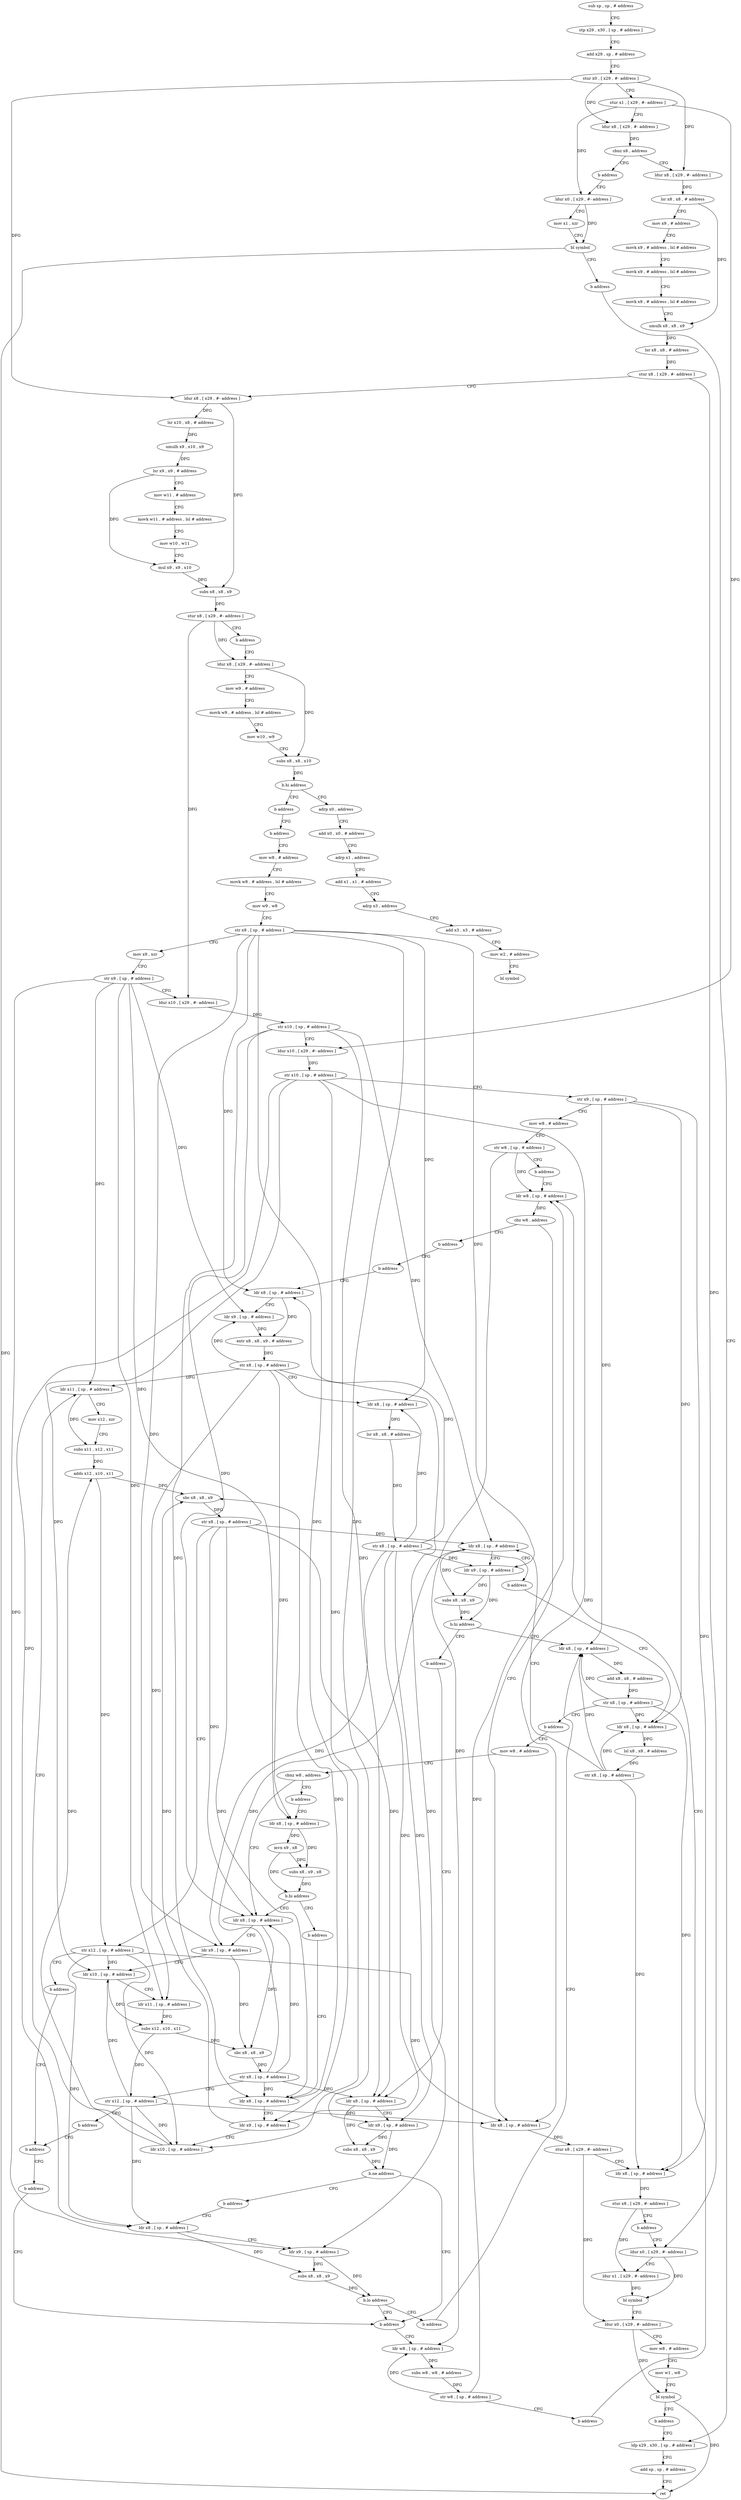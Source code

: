 digraph "func" {
"4204208" [label = "sub sp , sp , # address" ]
"4204212" [label = "stp x29 , x30 , [ sp , # address ]" ]
"4204216" [label = "add x29 , sp , # address" ]
"4204220" [label = "stur x0 , [ x29 , #- address ]" ]
"4204224" [label = "stur x1 , [ x29 , #- address ]" ]
"4204228" [label = "ldur x8 , [ x29 , #- address ]" ]
"4204232" [label = "cbnz x8 , address" ]
"4204256" [label = "ldur x8 , [ x29 , #- address ]" ]
"4204236" [label = "b address" ]
"4204260" [label = "lsr x8 , x8 , # address" ]
"4204264" [label = "mov x9 , # address" ]
"4204268" [label = "movk x9 , # address , lsl # address" ]
"4204272" [label = "movk x9 , # address , lsl # address" ]
"4204276" [label = "movk x9 , # address , lsl # address" ]
"4204280" [label = "umulh x8 , x8 , x9" ]
"4204284" [label = "lsr x8 , x8 , # address" ]
"4204288" [label = "stur x8 , [ x29 , #- address ]" ]
"4204292" [label = "ldur x8 , [ x29 , #- address ]" ]
"4204296" [label = "lsr x10 , x8 , # address" ]
"4204300" [label = "umulh x9 , x10 , x9" ]
"4204304" [label = "lsr x9 , x9 , # address" ]
"4204308" [label = "mov w11 , # address" ]
"4204312" [label = "movk w11 , # address , lsl # address" ]
"4204316" [label = "mov w10 , w11" ]
"4204320" [label = "mul x9 , x9 , x10" ]
"4204324" [label = "subs x8 , x8 , x9" ]
"4204328" [label = "stur x8 , [ x29 , #- address ]" ]
"4204332" [label = "b address" ]
"4204336" [label = "ldur x8 , [ x29 , #- address ]" ]
"4204240" [label = "ldur x0 , [ x29 , #- address ]" ]
"4204340" [label = "mov w9 , # address" ]
"4204344" [label = "movk w9 , # address , lsl # address" ]
"4204348" [label = "mov w10 , w9" ]
"4204352" [label = "subs x8 , x8 , x10" ]
"4204356" [label = "b.hi address" ]
"4204368" [label = "adrp x0 , address" ]
"4204360" [label = "b address" ]
"4204244" [label = "mov x1 , xzr" ]
"4204248" [label = "bl symbol" ]
"4204252" [label = "b address" ]
"4204784" [label = "ldp x29 , x30 , [ sp , # address ]" ]
"4204372" [label = "add x0 , x0 , # address" ]
"4204376" [label = "adrp x1 , address" ]
"4204380" [label = "add x1 , x1 , # address" ]
"4204384" [label = "adrp x3 , address" ]
"4204388" [label = "add x3 , x3 , # address" ]
"4204392" [label = "mov w2 , # address" ]
"4204396" [label = "bl symbol" ]
"4204364" [label = "b address" ]
"4204788" [label = "add sp , sp , # address" ]
"4204792" [label = "ret" ]
"4204400" [label = "mov w8 , # address" ]
"4204404" [label = "movk w8 , # address , lsl # address" ]
"4204408" [label = "mov w9 , w8" ]
"4204412" [label = "str x9 , [ sp , # address ]" ]
"4204416" [label = "mov x9 , xzr" ]
"4204420" [label = "str x9 , [ sp , # address ]" ]
"4204424" [label = "ldur x10 , [ x29 , #- address ]" ]
"4204428" [label = "str x10 , [ sp , # address ]" ]
"4204432" [label = "ldur x10 , [ x29 , #- address ]" ]
"4204436" [label = "str x10 , [ sp , # address ]" ]
"4204440" [label = "str x9 , [ sp , # address ]" ]
"4204444" [label = "mov w8 , # address" ]
"4204448" [label = "str w8 , [ sp , # address ]" ]
"4204452" [label = "b address" ]
"4204456" [label = "ldr w8 , [ sp , # address ]" ]
"4204460" [label = "cbz w8 , address" ]
"4204732" [label = "ldr x8 , [ sp , # address ]" ]
"4204464" [label = "b address" ]
"4204736" [label = "stur x8 , [ x29 , #- address ]" ]
"4204740" [label = "ldr x8 , [ sp , # address ]" ]
"4204744" [label = "stur x8 , [ x29 , #- address ]" ]
"4204748" [label = "b address" ]
"4204752" [label = "ldur x0 , [ x29 , #- address ]" ]
"4204468" [label = "b address" ]
"4204756" [label = "ldur x1 , [ x29 , #- address ]" ]
"4204760" [label = "bl symbol" ]
"4204764" [label = "ldur x0 , [ x29 , #- address ]" ]
"4204768" [label = "mov w8 , # address" ]
"4204772" [label = "mov w1 , w8" ]
"4204776" [label = "bl symbol" ]
"4204780" [label = "b address" ]
"4204472" [label = "ldr x8 , [ sp , # address ]" ]
"4204476" [label = "ldr x9 , [ sp , # address ]" ]
"4204480" [label = "extr x8 , x8 , x9 , # address" ]
"4204484" [label = "str x8 , [ sp , # address ]" ]
"4204488" [label = "ldr x8 , [ sp , # address ]" ]
"4204492" [label = "lsr x8 , x8 , # address" ]
"4204496" [label = "str x8 , [ sp , # address ]" ]
"4204500" [label = "b address" ]
"4204504" [label = "ldr x8 , [ sp , # address ]" ]
"4204508" [label = "lsl x8 , x8 , # address" ]
"4204512" [label = "str x8 , [ sp , # address ]" ]
"4204516" [label = "ldr x8 , [ sp , # address ]" ]
"4204520" [label = "ldr x9 , [ sp , # address ]" ]
"4204524" [label = "subs x8 , x8 , x9" ]
"4204528" [label = "b.hi address" ]
"4204576" [label = "ldr x8 , [ sp , # address ]" ]
"4204532" [label = "b address" ]
"4204580" [label = "add x8 , x8 , # address" ]
"4204584" [label = "str x8 , [ sp , # address ]" ]
"4204588" [label = "b address" ]
"4204592" [label = "mov w8 , # address" ]
"4204536" [label = "ldr x8 , [ sp , # address ]" ]
"4204596" [label = "cbnz w8 , address" ]
"4204668" [label = "ldr x8 , [ sp , # address ]" ]
"4204600" [label = "b address" ]
"4204540" [label = "ldr x9 , [ sp , # address ]" ]
"4204544" [label = "subs x8 , x8 , x9" ]
"4204548" [label = "b.ne address" ]
"4204712" [label = "b address" ]
"4204552" [label = "b address" ]
"4204672" [label = "ldr x9 , [ sp , # address ]" ]
"4204676" [label = "ldr x10 , [ sp , # address ]" ]
"4204680" [label = "ldr x11 , [ sp , # address ]" ]
"4204684" [label = "subs x12 , x10 , x11" ]
"4204688" [label = "sbc x8 , x8 , x9" ]
"4204692" [label = "str x8 , [ sp , # address ]" ]
"4204696" [label = "str x12 , [ sp , # address ]" ]
"4204700" [label = "b address" ]
"4204704" [label = "b address" ]
"4204604" [label = "ldr x8 , [ sp , # address ]" ]
"4204716" [label = "ldr w8 , [ sp , # address ]" ]
"4204556" [label = "ldr x8 , [ sp , # address ]" ]
"4204708" [label = "b address" ]
"4204608" [label = "mvn x9 , x8" ]
"4204612" [label = "subs x8 , x9 , x8" ]
"4204616" [label = "b.hi address" ]
"4204620" [label = "b address" ]
"4204720" [label = "subs w8 , w8 , # address" ]
"4204724" [label = "str w8 , [ sp , # address ]" ]
"4204728" [label = "b address" ]
"4204560" [label = "ldr x9 , [ sp , # address ]" ]
"4204564" [label = "subs x8 , x8 , x9" ]
"4204568" [label = "b.lo address" ]
"4204572" [label = "b address" ]
"4204624" [label = "ldr x8 , [ sp , # address ]" ]
"4204628" [label = "ldr x9 , [ sp , # address ]" ]
"4204632" [label = "ldr x10 , [ sp , # address ]" ]
"4204636" [label = "ldr x11 , [ sp , # address ]" ]
"4204640" [label = "mov x12 , xzr" ]
"4204644" [label = "subs x11 , x12 , x11" ]
"4204648" [label = "adds x12 , x10 , x11" ]
"4204652" [label = "sbc x8 , x8 , x9" ]
"4204656" [label = "str x8 , [ sp , # address ]" ]
"4204660" [label = "str x12 , [ sp , # address ]" ]
"4204664" [label = "b address" ]
"4204208" -> "4204212" [ label = "CFG" ]
"4204212" -> "4204216" [ label = "CFG" ]
"4204216" -> "4204220" [ label = "CFG" ]
"4204220" -> "4204224" [ label = "CFG" ]
"4204220" -> "4204228" [ label = "DFG" ]
"4204220" -> "4204256" [ label = "DFG" ]
"4204220" -> "4204292" [ label = "DFG" ]
"4204224" -> "4204228" [ label = "CFG" ]
"4204224" -> "4204240" [ label = "DFG" ]
"4204224" -> "4204432" [ label = "DFG" ]
"4204228" -> "4204232" [ label = "DFG" ]
"4204232" -> "4204256" [ label = "CFG" ]
"4204232" -> "4204236" [ label = "CFG" ]
"4204256" -> "4204260" [ label = "DFG" ]
"4204236" -> "4204240" [ label = "CFG" ]
"4204260" -> "4204264" [ label = "CFG" ]
"4204260" -> "4204280" [ label = "DFG" ]
"4204264" -> "4204268" [ label = "CFG" ]
"4204268" -> "4204272" [ label = "CFG" ]
"4204272" -> "4204276" [ label = "CFG" ]
"4204276" -> "4204280" [ label = "CFG" ]
"4204280" -> "4204284" [ label = "DFG" ]
"4204284" -> "4204288" [ label = "DFG" ]
"4204288" -> "4204292" [ label = "CFG" ]
"4204288" -> "4204752" [ label = "DFG" ]
"4204292" -> "4204296" [ label = "DFG" ]
"4204292" -> "4204324" [ label = "DFG" ]
"4204296" -> "4204300" [ label = "DFG" ]
"4204300" -> "4204304" [ label = "DFG" ]
"4204304" -> "4204308" [ label = "CFG" ]
"4204304" -> "4204320" [ label = "DFG" ]
"4204308" -> "4204312" [ label = "CFG" ]
"4204312" -> "4204316" [ label = "CFG" ]
"4204316" -> "4204320" [ label = "CFG" ]
"4204320" -> "4204324" [ label = "DFG" ]
"4204324" -> "4204328" [ label = "DFG" ]
"4204328" -> "4204332" [ label = "CFG" ]
"4204328" -> "4204336" [ label = "DFG" ]
"4204328" -> "4204424" [ label = "DFG" ]
"4204332" -> "4204336" [ label = "CFG" ]
"4204336" -> "4204340" [ label = "CFG" ]
"4204336" -> "4204352" [ label = "DFG" ]
"4204240" -> "4204244" [ label = "CFG" ]
"4204240" -> "4204248" [ label = "DFG" ]
"4204340" -> "4204344" [ label = "CFG" ]
"4204344" -> "4204348" [ label = "CFG" ]
"4204348" -> "4204352" [ label = "CFG" ]
"4204352" -> "4204356" [ label = "DFG" ]
"4204356" -> "4204368" [ label = "CFG" ]
"4204356" -> "4204360" [ label = "CFG" ]
"4204368" -> "4204372" [ label = "CFG" ]
"4204360" -> "4204364" [ label = "CFG" ]
"4204244" -> "4204248" [ label = "CFG" ]
"4204248" -> "4204252" [ label = "CFG" ]
"4204248" -> "4204792" [ label = "DFG" ]
"4204252" -> "4204784" [ label = "CFG" ]
"4204784" -> "4204788" [ label = "CFG" ]
"4204372" -> "4204376" [ label = "CFG" ]
"4204376" -> "4204380" [ label = "CFG" ]
"4204380" -> "4204384" [ label = "CFG" ]
"4204384" -> "4204388" [ label = "CFG" ]
"4204388" -> "4204392" [ label = "CFG" ]
"4204392" -> "4204396" [ label = "CFG" ]
"4204364" -> "4204400" [ label = "CFG" ]
"4204788" -> "4204792" [ label = "CFG" ]
"4204400" -> "4204404" [ label = "CFG" ]
"4204404" -> "4204408" [ label = "CFG" ]
"4204408" -> "4204412" [ label = "CFG" ]
"4204412" -> "4204416" [ label = "CFG" ]
"4204412" -> "4204472" [ label = "DFG" ]
"4204412" -> "4204488" [ label = "DFG" ]
"4204412" -> "4204520" [ label = "DFG" ]
"4204412" -> "4204540" [ label = "DFG" ]
"4204412" -> "4204672" [ label = "DFG" ]
"4204412" -> "4204628" [ label = "DFG" ]
"4204416" -> "4204420" [ label = "CFG" ]
"4204420" -> "4204424" [ label = "CFG" ]
"4204420" -> "4204476" [ label = "DFG" ]
"4204420" -> "4204680" [ label = "DFG" ]
"4204420" -> "4204604" [ label = "DFG" ]
"4204420" -> "4204560" [ label = "DFG" ]
"4204420" -> "4204636" [ label = "DFG" ]
"4204424" -> "4204428" [ label = "DFG" ]
"4204428" -> "4204432" [ label = "CFG" ]
"4204428" -> "4204516" [ label = "DFG" ]
"4204428" -> "4204536" [ label = "DFG" ]
"4204428" -> "4204668" [ label = "DFG" ]
"4204428" -> "4204624" [ label = "DFG" ]
"4204432" -> "4204436" [ label = "DFG" ]
"4204436" -> "4204440" [ label = "CFG" ]
"4204436" -> "4204732" [ label = "DFG" ]
"4204436" -> "4204676" [ label = "DFG" ]
"4204436" -> "4204556" [ label = "DFG" ]
"4204436" -> "4204632" [ label = "DFG" ]
"4204440" -> "4204444" [ label = "CFG" ]
"4204440" -> "4204740" [ label = "DFG" ]
"4204440" -> "4204504" [ label = "DFG" ]
"4204440" -> "4204576" [ label = "DFG" ]
"4204444" -> "4204448" [ label = "CFG" ]
"4204448" -> "4204452" [ label = "CFG" ]
"4204448" -> "4204456" [ label = "DFG" ]
"4204448" -> "4204716" [ label = "DFG" ]
"4204452" -> "4204456" [ label = "CFG" ]
"4204456" -> "4204460" [ label = "DFG" ]
"4204460" -> "4204732" [ label = "CFG" ]
"4204460" -> "4204464" [ label = "CFG" ]
"4204732" -> "4204736" [ label = "DFG" ]
"4204464" -> "4204468" [ label = "CFG" ]
"4204736" -> "4204740" [ label = "CFG" ]
"4204736" -> "4204764" [ label = "DFG" ]
"4204740" -> "4204744" [ label = "DFG" ]
"4204744" -> "4204748" [ label = "CFG" ]
"4204744" -> "4204756" [ label = "DFG" ]
"4204748" -> "4204752" [ label = "CFG" ]
"4204752" -> "4204756" [ label = "CFG" ]
"4204752" -> "4204760" [ label = "DFG" ]
"4204468" -> "4204472" [ label = "CFG" ]
"4204756" -> "4204760" [ label = "DFG" ]
"4204760" -> "4204764" [ label = "CFG" ]
"4204764" -> "4204768" [ label = "CFG" ]
"4204764" -> "4204776" [ label = "DFG" ]
"4204768" -> "4204772" [ label = "CFG" ]
"4204772" -> "4204776" [ label = "CFG" ]
"4204776" -> "4204780" [ label = "CFG" ]
"4204776" -> "4204792" [ label = "DFG" ]
"4204780" -> "4204784" [ label = "CFG" ]
"4204472" -> "4204476" [ label = "CFG" ]
"4204472" -> "4204480" [ label = "DFG" ]
"4204476" -> "4204480" [ label = "DFG" ]
"4204480" -> "4204484" [ label = "DFG" ]
"4204484" -> "4204488" [ label = "CFG" ]
"4204484" -> "4204476" [ label = "DFG" ]
"4204484" -> "4204680" [ label = "DFG" ]
"4204484" -> "4204604" [ label = "DFG" ]
"4204484" -> "4204560" [ label = "DFG" ]
"4204484" -> "4204636" [ label = "DFG" ]
"4204488" -> "4204492" [ label = "DFG" ]
"4204492" -> "4204496" [ label = "DFG" ]
"4204496" -> "4204500" [ label = "CFG" ]
"4204496" -> "4204472" [ label = "DFG" ]
"4204496" -> "4204488" [ label = "DFG" ]
"4204496" -> "4204520" [ label = "DFG" ]
"4204496" -> "4204540" [ label = "DFG" ]
"4204496" -> "4204672" [ label = "DFG" ]
"4204496" -> "4204628" [ label = "DFG" ]
"4204500" -> "4204504" [ label = "CFG" ]
"4204504" -> "4204508" [ label = "DFG" ]
"4204508" -> "4204512" [ label = "DFG" ]
"4204512" -> "4204516" [ label = "CFG" ]
"4204512" -> "4204740" [ label = "DFG" ]
"4204512" -> "4204504" [ label = "DFG" ]
"4204512" -> "4204576" [ label = "DFG" ]
"4204516" -> "4204520" [ label = "CFG" ]
"4204516" -> "4204524" [ label = "DFG" ]
"4204520" -> "4204524" [ label = "DFG" ]
"4204520" -> "4204528" [ label = "DFG" ]
"4204524" -> "4204528" [ label = "DFG" ]
"4204528" -> "4204576" [ label = "CFG" ]
"4204528" -> "4204532" [ label = "CFG" ]
"4204576" -> "4204580" [ label = "DFG" ]
"4204532" -> "4204536" [ label = "CFG" ]
"4204580" -> "4204584" [ label = "DFG" ]
"4204584" -> "4204588" [ label = "CFG" ]
"4204584" -> "4204740" [ label = "DFG" ]
"4204584" -> "4204504" [ label = "DFG" ]
"4204584" -> "4204576" [ label = "DFG" ]
"4204588" -> "4204592" [ label = "CFG" ]
"4204592" -> "4204596" [ label = "CFG" ]
"4204536" -> "4204540" [ label = "CFG" ]
"4204536" -> "4204544" [ label = "DFG" ]
"4204596" -> "4204668" [ label = "CFG" ]
"4204596" -> "4204600" [ label = "CFG" ]
"4204668" -> "4204672" [ label = "CFG" ]
"4204668" -> "4204688" [ label = "DFG" ]
"4204600" -> "4204604" [ label = "CFG" ]
"4204540" -> "4204544" [ label = "DFG" ]
"4204540" -> "4204548" [ label = "DFG" ]
"4204544" -> "4204548" [ label = "DFG" ]
"4204548" -> "4204712" [ label = "CFG" ]
"4204548" -> "4204552" [ label = "CFG" ]
"4204712" -> "4204716" [ label = "CFG" ]
"4204552" -> "4204556" [ label = "CFG" ]
"4204672" -> "4204676" [ label = "CFG" ]
"4204672" -> "4204688" [ label = "DFG" ]
"4204676" -> "4204680" [ label = "CFG" ]
"4204676" -> "4204684" [ label = "DFG" ]
"4204680" -> "4204684" [ label = "DFG" ]
"4204684" -> "4204688" [ label = "DFG" ]
"4204684" -> "4204696" [ label = "DFG" ]
"4204688" -> "4204692" [ label = "DFG" ]
"4204692" -> "4204696" [ label = "CFG" ]
"4204692" -> "4204516" [ label = "DFG" ]
"4204692" -> "4204536" [ label = "DFG" ]
"4204692" -> "4204668" [ label = "DFG" ]
"4204692" -> "4204624" [ label = "DFG" ]
"4204696" -> "4204700" [ label = "CFG" ]
"4204696" -> "4204732" [ label = "DFG" ]
"4204696" -> "4204676" [ label = "DFG" ]
"4204696" -> "4204556" [ label = "DFG" ]
"4204696" -> "4204632" [ label = "DFG" ]
"4204700" -> "4204704" [ label = "CFG" ]
"4204704" -> "4204708" [ label = "CFG" ]
"4204604" -> "4204608" [ label = "DFG" ]
"4204604" -> "4204612" [ label = "DFG" ]
"4204716" -> "4204720" [ label = "DFG" ]
"4204556" -> "4204560" [ label = "CFG" ]
"4204556" -> "4204564" [ label = "DFG" ]
"4204708" -> "4204712" [ label = "CFG" ]
"4204608" -> "4204612" [ label = "DFG" ]
"4204608" -> "4204616" [ label = "DFG" ]
"4204612" -> "4204616" [ label = "DFG" ]
"4204616" -> "4204668" [ label = "CFG" ]
"4204616" -> "4204620" [ label = "CFG" ]
"4204620" -> "4204624" [ label = "CFG" ]
"4204720" -> "4204724" [ label = "DFG" ]
"4204724" -> "4204728" [ label = "CFG" ]
"4204724" -> "4204456" [ label = "DFG" ]
"4204724" -> "4204716" [ label = "DFG" ]
"4204728" -> "4204456" [ label = "CFG" ]
"4204560" -> "4204564" [ label = "DFG" ]
"4204560" -> "4204568" [ label = "DFG" ]
"4204564" -> "4204568" [ label = "DFG" ]
"4204568" -> "4204712" [ label = "CFG" ]
"4204568" -> "4204572" [ label = "CFG" ]
"4204572" -> "4204576" [ label = "CFG" ]
"4204624" -> "4204628" [ label = "CFG" ]
"4204624" -> "4204652" [ label = "DFG" ]
"4204628" -> "4204632" [ label = "CFG" ]
"4204628" -> "4204652" [ label = "DFG" ]
"4204632" -> "4204636" [ label = "CFG" ]
"4204632" -> "4204648" [ label = "DFG" ]
"4204636" -> "4204640" [ label = "CFG" ]
"4204636" -> "4204644" [ label = "DFG" ]
"4204640" -> "4204644" [ label = "CFG" ]
"4204644" -> "4204648" [ label = "DFG" ]
"4204648" -> "4204652" [ label = "DFG" ]
"4204648" -> "4204660" [ label = "DFG" ]
"4204652" -> "4204656" [ label = "DFG" ]
"4204656" -> "4204660" [ label = "CFG" ]
"4204656" -> "4204516" [ label = "DFG" ]
"4204656" -> "4204536" [ label = "DFG" ]
"4204656" -> "4204668" [ label = "DFG" ]
"4204656" -> "4204624" [ label = "DFG" ]
"4204660" -> "4204664" [ label = "CFG" ]
"4204660" -> "4204732" [ label = "DFG" ]
"4204660" -> "4204676" [ label = "DFG" ]
"4204660" -> "4204556" [ label = "DFG" ]
"4204660" -> "4204632" [ label = "DFG" ]
"4204664" -> "4204704" [ label = "CFG" ]
}
